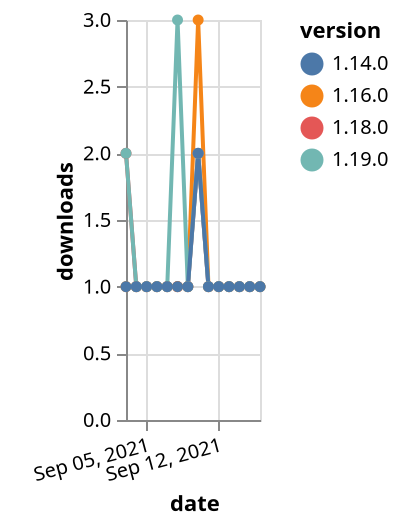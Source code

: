 {"$schema": "https://vega.github.io/schema/vega-lite/v5.json", "description": "A simple bar chart with embedded data.", "data": {"values": [{"date": "2021-09-03", "total": 185, "delta": 2, "version": "1.18.0"}, {"date": "2021-09-04", "total": 186, "delta": 1, "version": "1.18.0"}, {"date": "2021-09-05", "total": 187, "delta": 1, "version": "1.18.0"}, {"date": "2021-09-06", "total": 188, "delta": 1, "version": "1.18.0"}, {"date": "2021-09-07", "total": 189, "delta": 1, "version": "1.18.0"}, {"date": "2021-09-08", "total": 190, "delta": 1, "version": "1.18.0"}, {"date": "2021-09-09", "total": 191, "delta": 1, "version": "1.18.0"}, {"date": "2021-09-10", "total": 193, "delta": 2, "version": "1.18.0"}, {"date": "2021-09-11", "total": 194, "delta": 1, "version": "1.18.0"}, {"date": "2021-09-12", "total": 195, "delta": 1, "version": "1.18.0"}, {"date": "2021-09-13", "total": 196, "delta": 1, "version": "1.18.0"}, {"date": "2021-09-14", "total": 197, "delta": 1, "version": "1.18.0"}, {"date": "2021-09-15", "total": 198, "delta": 1, "version": "1.18.0"}, {"date": "2021-09-16", "total": 199, "delta": 1, "version": "1.18.0"}, {"date": "2021-09-03", "total": 322, "delta": 1, "version": "1.16.0"}, {"date": "2021-09-04", "total": 323, "delta": 1, "version": "1.16.0"}, {"date": "2021-09-05", "total": 324, "delta": 1, "version": "1.16.0"}, {"date": "2021-09-06", "total": 325, "delta": 1, "version": "1.16.0"}, {"date": "2021-09-07", "total": 326, "delta": 1, "version": "1.16.0"}, {"date": "2021-09-08", "total": 327, "delta": 1, "version": "1.16.0"}, {"date": "2021-09-09", "total": 328, "delta": 1, "version": "1.16.0"}, {"date": "2021-09-10", "total": 331, "delta": 3, "version": "1.16.0"}, {"date": "2021-09-11", "total": 332, "delta": 1, "version": "1.16.0"}, {"date": "2021-09-12", "total": 333, "delta": 1, "version": "1.16.0"}, {"date": "2021-09-13", "total": 334, "delta": 1, "version": "1.16.0"}, {"date": "2021-09-14", "total": 335, "delta": 1, "version": "1.16.0"}, {"date": "2021-09-15", "total": 336, "delta": 1, "version": "1.16.0"}, {"date": "2021-09-16", "total": 337, "delta": 1, "version": "1.16.0"}, {"date": "2021-09-03", "total": 160, "delta": 2, "version": "1.19.0"}, {"date": "2021-09-04", "total": 161, "delta": 1, "version": "1.19.0"}, {"date": "2021-09-05", "total": 162, "delta": 1, "version": "1.19.0"}, {"date": "2021-09-06", "total": 163, "delta": 1, "version": "1.19.0"}, {"date": "2021-09-07", "total": 164, "delta": 1, "version": "1.19.0"}, {"date": "2021-09-08", "total": 167, "delta": 3, "version": "1.19.0"}, {"date": "2021-09-09", "total": 168, "delta": 1, "version": "1.19.0"}, {"date": "2021-09-10", "total": 170, "delta": 2, "version": "1.19.0"}, {"date": "2021-09-11", "total": 171, "delta": 1, "version": "1.19.0"}, {"date": "2021-09-12", "total": 172, "delta": 1, "version": "1.19.0"}, {"date": "2021-09-13", "total": 173, "delta": 1, "version": "1.19.0"}, {"date": "2021-09-14", "total": 174, "delta": 1, "version": "1.19.0"}, {"date": "2021-09-15", "total": 175, "delta": 1, "version": "1.19.0"}, {"date": "2021-09-16", "total": 176, "delta": 1, "version": "1.19.0"}, {"date": "2021-09-03", "total": 230, "delta": 1, "version": "1.14.0"}, {"date": "2021-09-04", "total": 231, "delta": 1, "version": "1.14.0"}, {"date": "2021-09-05", "total": 232, "delta": 1, "version": "1.14.0"}, {"date": "2021-09-06", "total": 233, "delta": 1, "version": "1.14.0"}, {"date": "2021-09-07", "total": 234, "delta": 1, "version": "1.14.0"}, {"date": "2021-09-08", "total": 235, "delta": 1, "version": "1.14.0"}, {"date": "2021-09-09", "total": 236, "delta": 1, "version": "1.14.0"}, {"date": "2021-09-10", "total": 238, "delta": 2, "version": "1.14.0"}, {"date": "2021-09-11", "total": 239, "delta": 1, "version": "1.14.0"}, {"date": "2021-09-12", "total": 240, "delta": 1, "version": "1.14.0"}, {"date": "2021-09-13", "total": 241, "delta": 1, "version": "1.14.0"}, {"date": "2021-09-14", "total": 242, "delta": 1, "version": "1.14.0"}, {"date": "2021-09-15", "total": 243, "delta": 1, "version": "1.14.0"}, {"date": "2021-09-16", "total": 244, "delta": 1, "version": "1.14.0"}]}, "width": "container", "mark": {"type": "line", "point": {"filled": true}}, "encoding": {"x": {"field": "date", "type": "temporal", "timeUnit": "yearmonthdate", "title": "date", "axis": {"labelAngle": -15}}, "y": {"field": "delta", "type": "quantitative", "title": "downloads"}, "color": {"field": "version", "type": "nominal"}, "tooltip": {"field": "delta"}}}